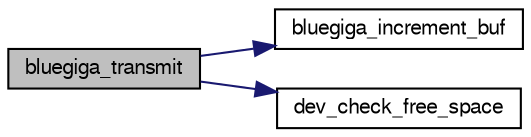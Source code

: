 digraph "bluegiga_transmit"
{
  edge [fontname="FreeSans",fontsize="10",labelfontname="FreeSans",labelfontsize="10"];
  node [fontname="FreeSans",fontsize="10",shape=record];
  rankdir="LR";
  Node1 [label="bluegiga_transmit",height=0.2,width=0.4,color="black", fillcolor="grey75", style="filled", fontcolor="black"];
  Node1 -> Node2 [color="midnightblue",fontsize="10",style="solid",fontname="FreeSans"];
  Node2 [label="bluegiga_increment_buf",height=0.2,width=0.4,color="black", fillcolor="white", style="filled",URL="$bluegiga_8c.html#ad59d5db2be5ea429bc32bddfab4f39f3"];
  Node1 -> Node3 [color="midnightblue",fontsize="10",style="solid",fontname="FreeSans"];
  Node3 [label="dev_check_free_space",height=0.2,width=0.4,color="black", fillcolor="white", style="filled",URL="$bluegiga_8c.html#a6b1814c6ad9bd32562deee5d34cc055c"];
}
